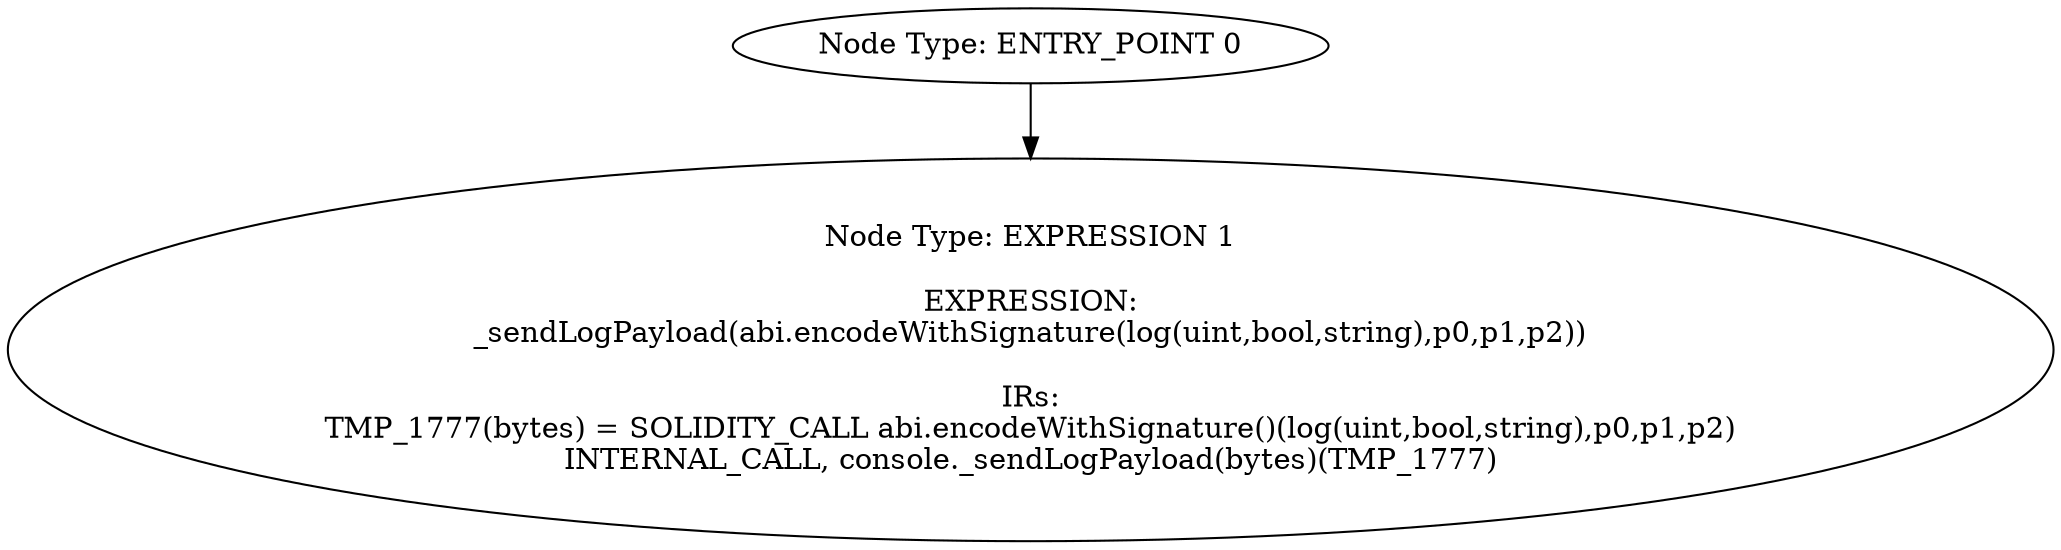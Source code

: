 digraph{
0[label="Node Type: ENTRY_POINT 0
"];
0->1;
1[label="Node Type: EXPRESSION 1

EXPRESSION:
_sendLogPayload(abi.encodeWithSignature(log(uint,bool,string),p0,p1,p2))

IRs:
TMP_1777(bytes) = SOLIDITY_CALL abi.encodeWithSignature()(log(uint,bool,string),p0,p1,p2)
INTERNAL_CALL, console._sendLogPayload(bytes)(TMP_1777)"];
}
